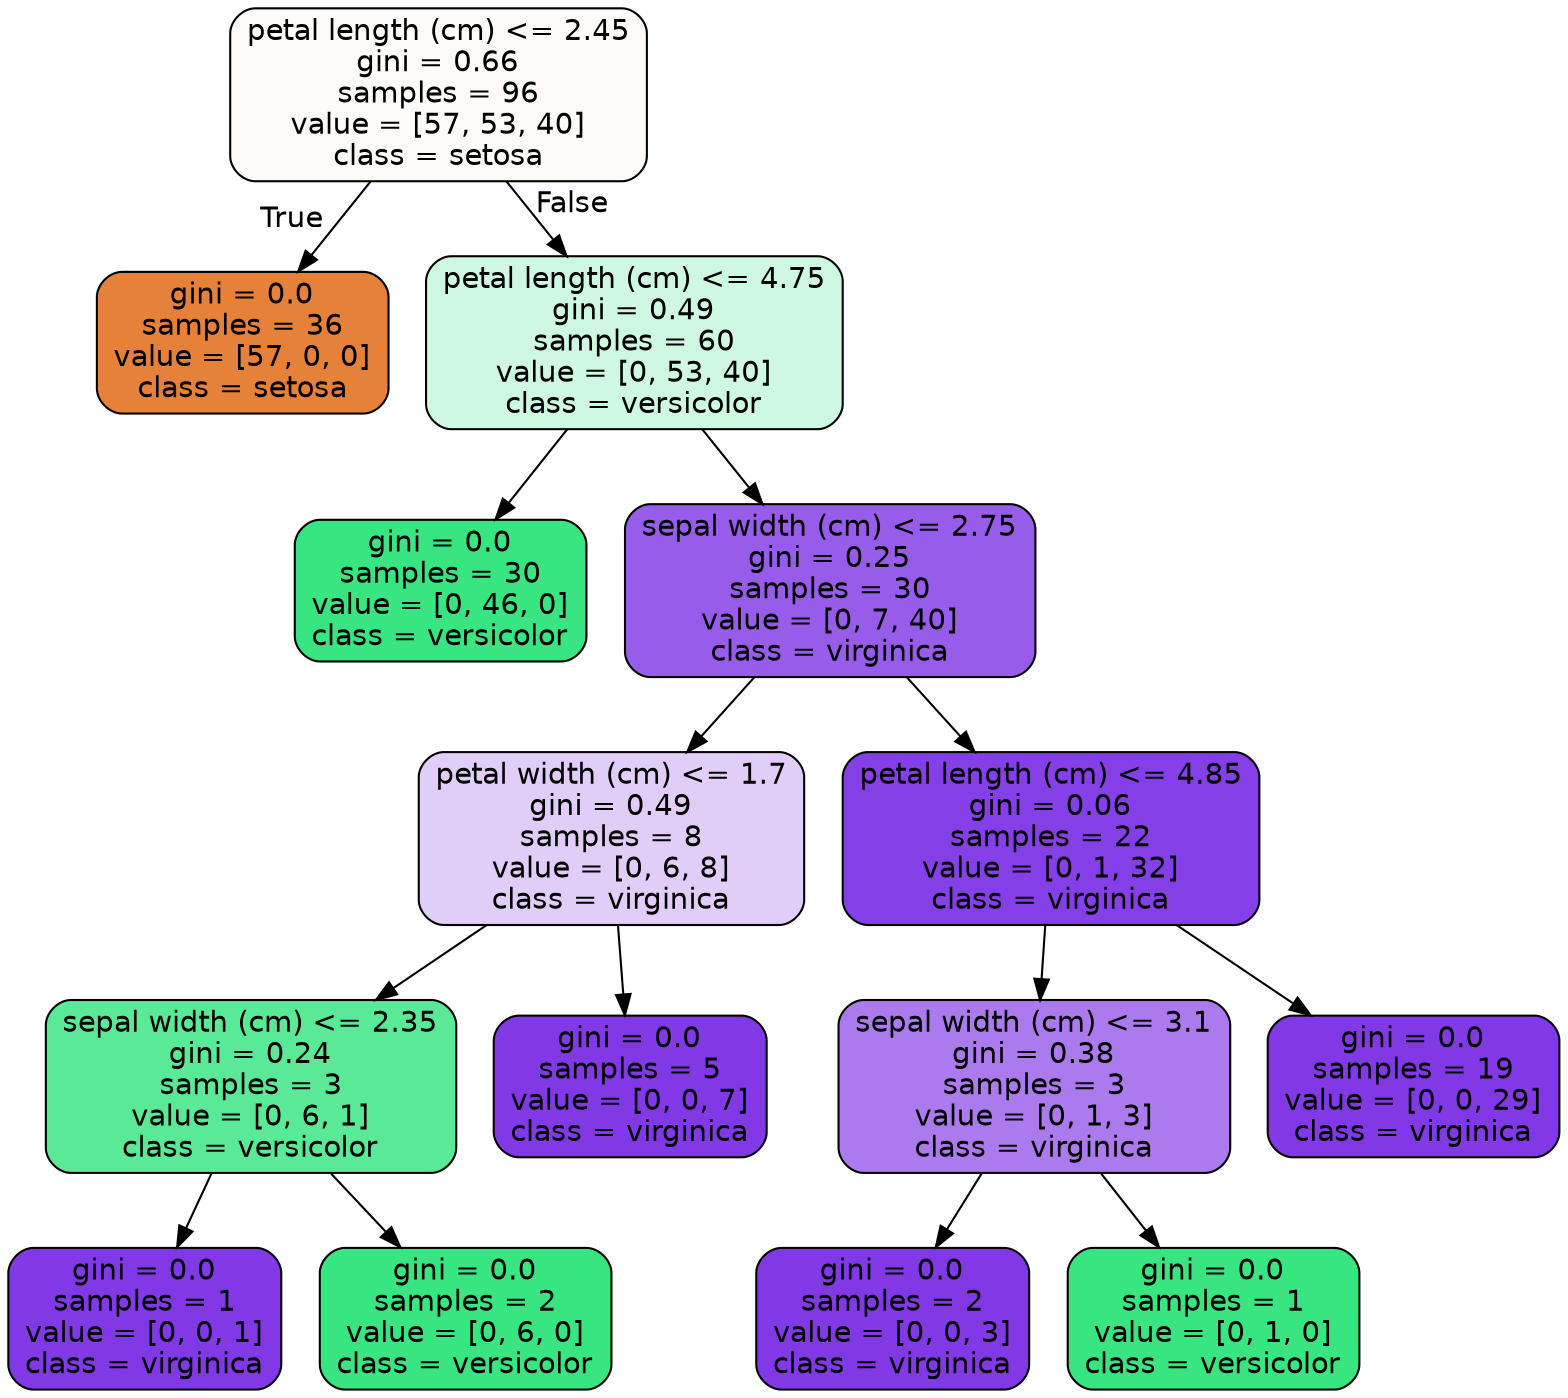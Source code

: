 digraph Tree {
node [shape=box, style="filled, rounded", color="black", fontname=helvetica] ;
edge [fontname=helvetica] ;
0 [label="petal length (cm) <= 2.45\ngini = 0.66\nsamples = 96\nvalue = [57, 53, 40]\nclass = setosa", fillcolor="#fefaf7"] ;
1 [label="gini = 0.0\nsamples = 36\nvalue = [57, 0, 0]\nclass = setosa", fillcolor="#e58139"] ;
0 -> 1 [labeldistance=2.5, labelangle=45, headlabel="True"] ;
2 [label="petal length (cm) <= 4.75\ngini = 0.49\nsamples = 60\nvalue = [0, 53, 40]\nclass = versicolor", fillcolor="#cef9e0"] ;
0 -> 2 [labeldistance=2.5, labelangle=-45, headlabel="False"] ;
3 [label="gini = 0.0\nsamples = 30\nvalue = [0, 46, 0]\nclass = versicolor", fillcolor="#39e581"] ;
2 -> 3 ;
4 [label="sepal width (cm) <= 2.75\ngini = 0.25\nsamples = 30\nvalue = [0, 7, 40]\nclass = virginica", fillcolor="#975cea"] ;
2 -> 4 ;
5 [label="petal width (cm) <= 1.7\ngini = 0.49\nsamples = 8\nvalue = [0, 6, 8]\nclass = virginica", fillcolor="#e0cef8"] ;
4 -> 5 ;
6 [label="sepal width (cm) <= 2.35\ngini = 0.24\nsamples = 3\nvalue = [0, 6, 1]\nclass = versicolor", fillcolor="#5ae996"] ;
5 -> 6 ;
7 [label="gini = 0.0\nsamples = 1\nvalue = [0, 0, 1]\nclass = virginica", fillcolor="#8139e5"] ;
6 -> 7 ;
8 [label="gini = 0.0\nsamples = 2\nvalue = [0, 6, 0]\nclass = versicolor", fillcolor="#39e581"] ;
6 -> 8 ;
9 [label="gini = 0.0\nsamples = 5\nvalue = [0, 0, 7]\nclass = virginica", fillcolor="#8139e5"] ;
5 -> 9 ;
10 [label="petal length (cm) <= 4.85\ngini = 0.06\nsamples = 22\nvalue = [0, 1, 32]\nclass = virginica", fillcolor="#853fe6"] ;
4 -> 10 ;
11 [label="sepal width (cm) <= 3.1\ngini = 0.38\nsamples = 3\nvalue = [0, 1, 3]\nclass = virginica", fillcolor="#ab7bee"] ;
10 -> 11 ;
12 [label="gini = 0.0\nsamples = 2\nvalue = [0, 0, 3]\nclass = virginica", fillcolor="#8139e5"] ;
11 -> 12 ;
13 [label="gini = 0.0\nsamples = 1\nvalue = [0, 1, 0]\nclass = versicolor", fillcolor="#39e581"] ;
11 -> 13 ;
14 [label="gini = 0.0\nsamples = 19\nvalue = [0, 0, 29]\nclass = virginica", fillcolor="#8139e5"] ;
10 -> 14 ;
}